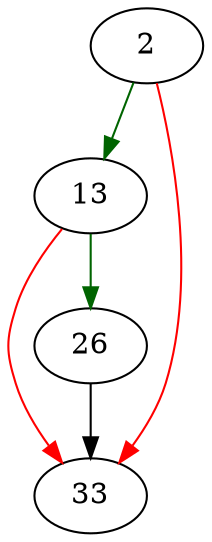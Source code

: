 strict digraph "sqlite3VdbeUsesBtree" {
	// Node definitions.
	2 [entry=true];
	13;
	33;
	26;

	// Edge definitions.
	2 -> 13 [
		color=darkgreen
		cond=true
	];
	2 -> 33 [
		color=red
		cond=false
	];
	13 -> 33 [
		color=red
		cond=false
	];
	13 -> 26 [
		color=darkgreen
		cond=true
	];
	26 -> 33;
}